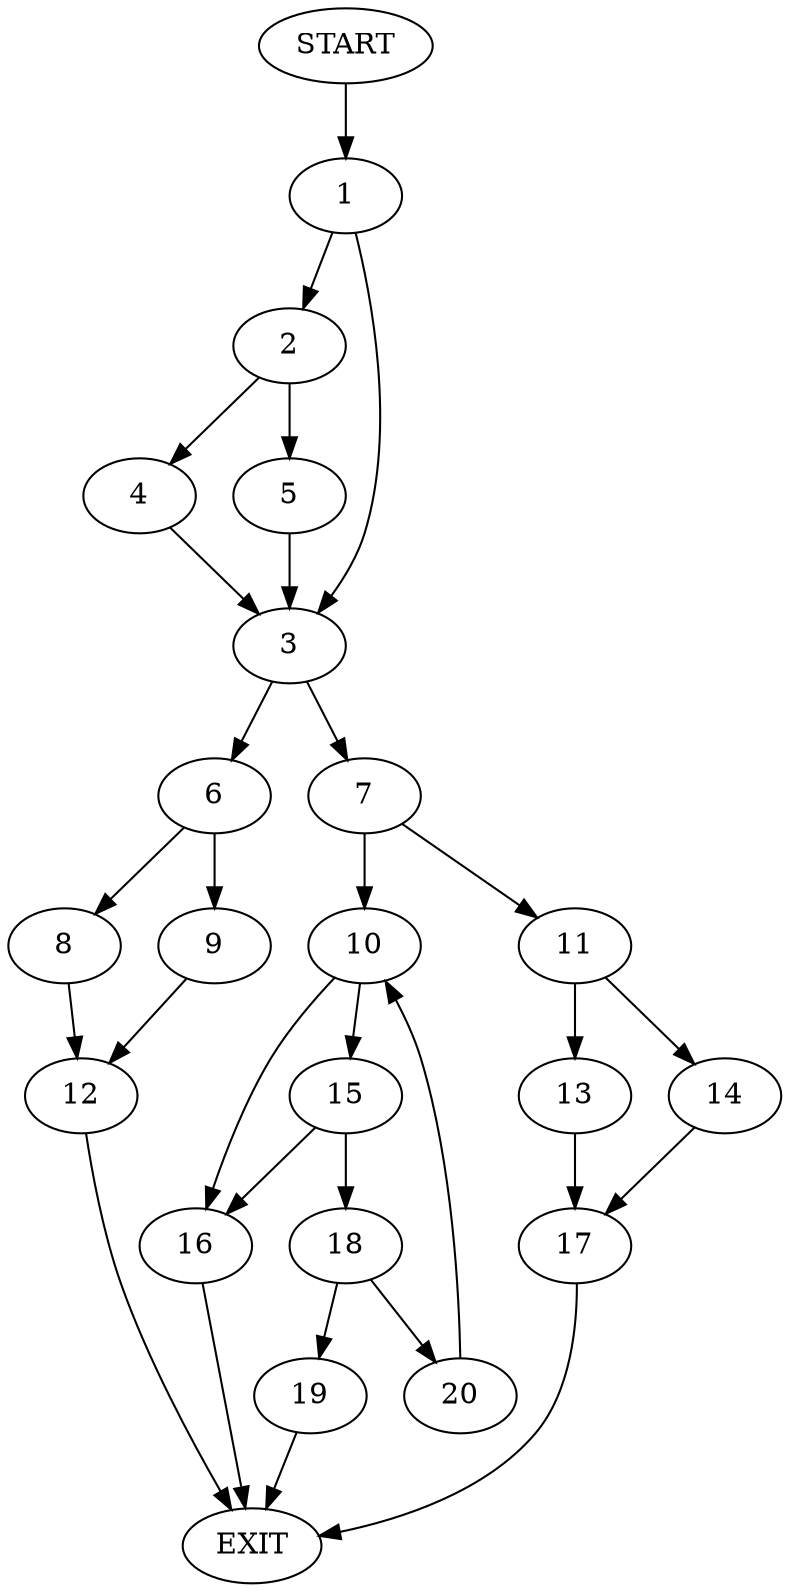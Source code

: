 digraph {
0 [label="START"]
21 [label="EXIT"]
0 -> 1
1 -> 2
1 -> 3
2 -> 4
2 -> 5
3 -> 6
3 -> 7
4 -> 3
5 -> 3
6 -> 8
6 -> 9
7 -> 10
7 -> 11
9 -> 12
8 -> 12
12 -> 21
11 -> 13
11 -> 14
10 -> 15
10 -> 16
13 -> 17
14 -> 17
17 -> 21
16 -> 21
15 -> 18
15 -> 16
18 -> 19
18 -> 20
20 -> 10
19 -> 21
}
